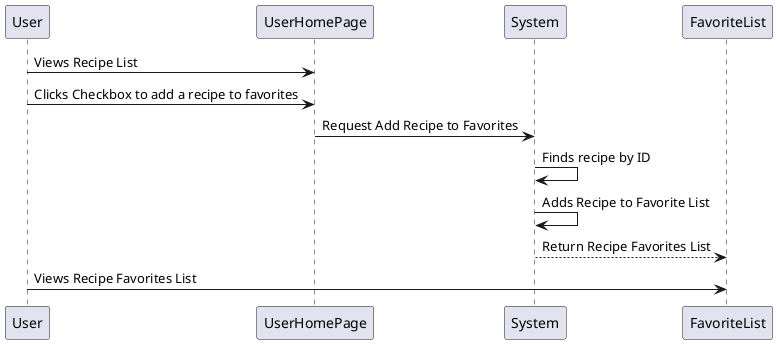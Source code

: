 @startuml
       User -> UserHomePage: Views Recipe List
       User -> UserHomePage: Clicks Checkbox to add a recipe to favorites
       UserHomePage -> System: Request Add Recipe to Favorites

       System -> System: Finds recipe by ID
       System -> System: Adds Recipe to Favorite List

       System --> FavoriteList: Return Recipe Favorites List
       User -> FavoriteList: Views Recipe Favorites List

       @enduml